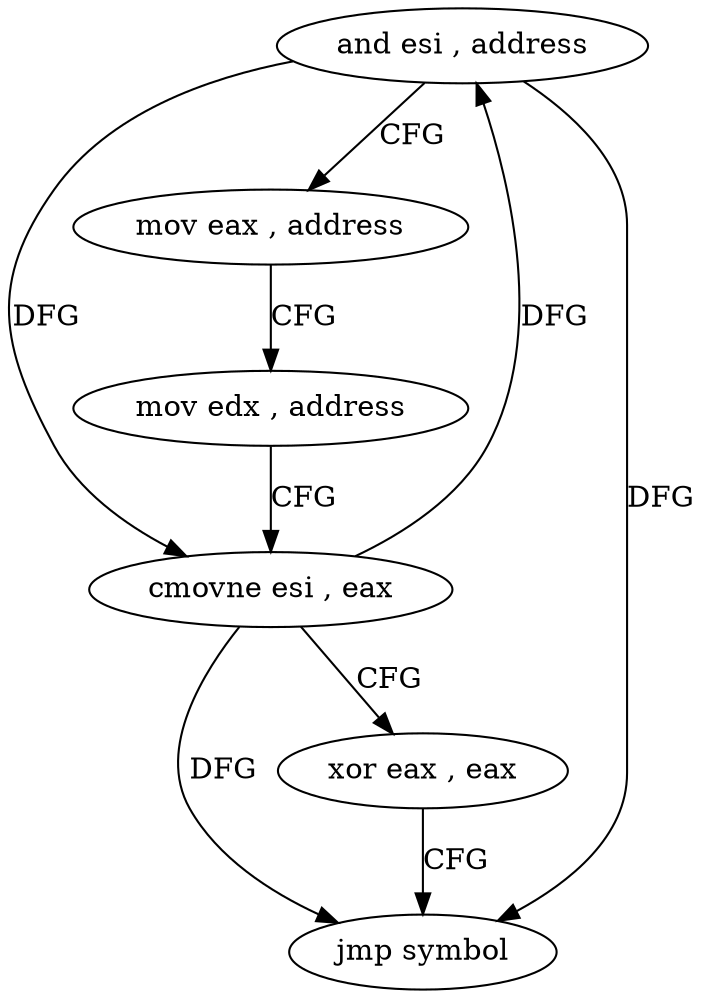 digraph "func" {
"171072" [label = "and esi , address" ]
"171078" [label = "mov eax , address" ]
"171083" [label = "mov edx , address" ]
"171088" [label = "cmovne esi , eax" ]
"171091" [label = "xor eax , eax" ]
"171093" [label = "jmp symbol" ]
"171072" -> "171078" [ label = "CFG" ]
"171072" -> "171093" [ label = "DFG" ]
"171072" -> "171088" [ label = "DFG" ]
"171078" -> "171083" [ label = "CFG" ]
"171083" -> "171088" [ label = "CFG" ]
"171088" -> "171091" [ label = "CFG" ]
"171088" -> "171072" [ label = "DFG" ]
"171088" -> "171093" [ label = "DFG" ]
"171091" -> "171093" [ label = "CFG" ]
}
